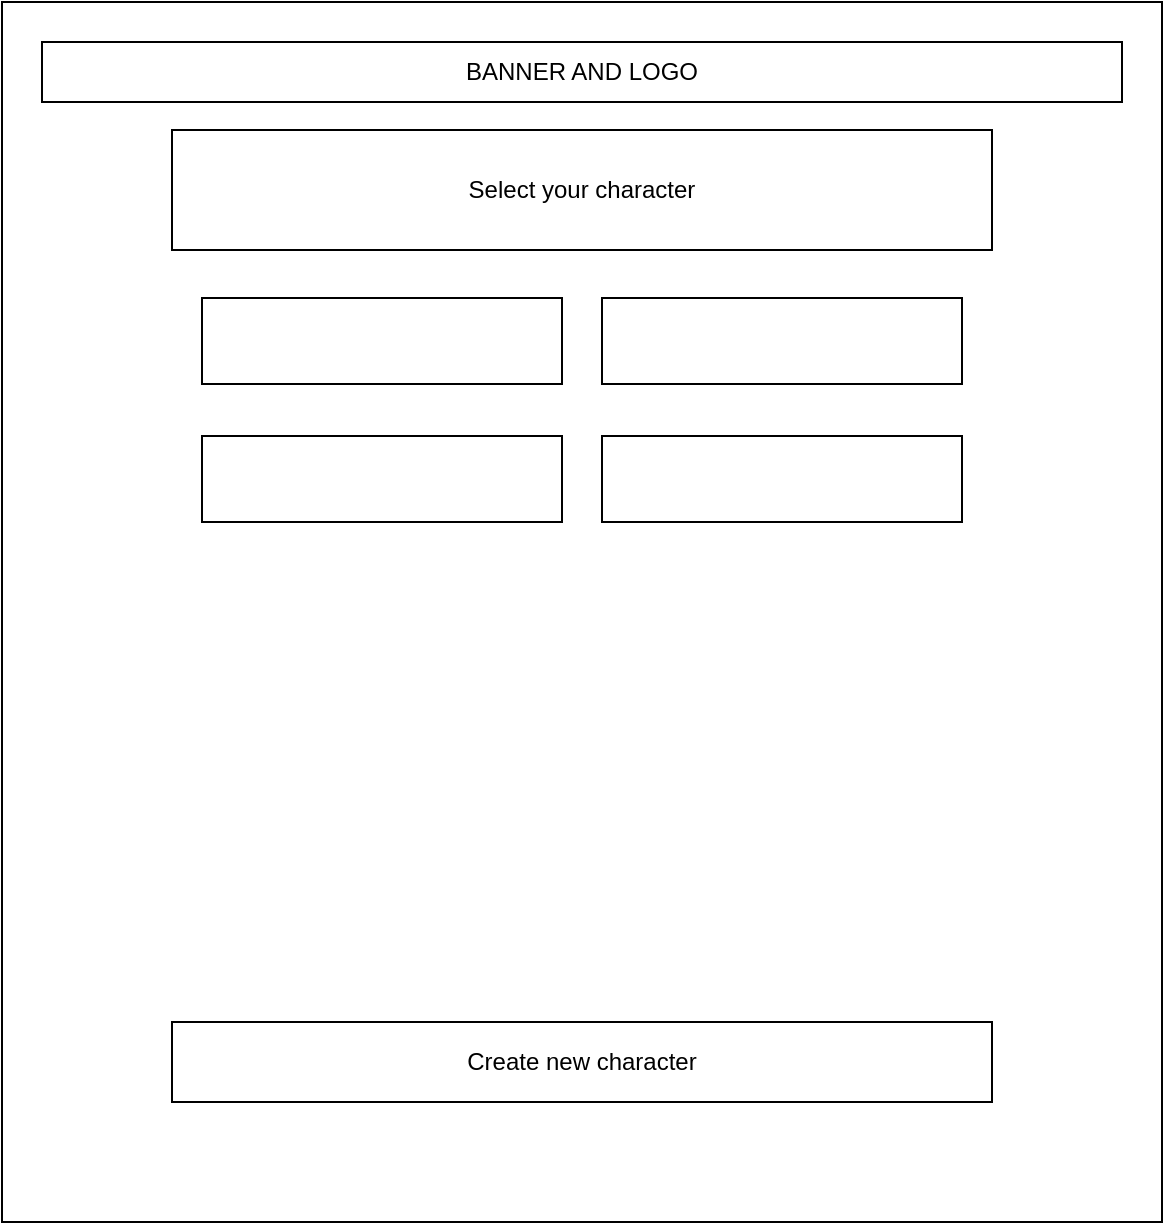 <mxfile>
    <diagram id="KPhMTZi5_pGSBdDeJnpC" name="Page-1">
        <mxGraphModel dx="1532" dy="1793" grid="1" gridSize="10" guides="1" tooltips="1" connect="1" arrows="1" fold="1" page="1" pageScale="1" pageWidth="850" pageHeight="1100" math="0" shadow="0">
            <root>
                <mxCell id="0"/>
                <mxCell id="1" parent="0"/>
                <mxCell id="4" value="" style="whiteSpace=wrap;html=1;" parent="1" vertex="1">
                    <mxGeometry x="-20" y="-30" width="580" height="610" as="geometry"/>
                </mxCell>
                <mxCell id="5" value="Select your character" style="whiteSpace=wrap;html=1;" parent="1" vertex="1">
                    <mxGeometry x="65" y="34" width="410" height="60" as="geometry"/>
                </mxCell>
                <mxCell id="6" value="" style="whiteSpace=wrap;html=1;" parent="1" vertex="1">
                    <mxGeometry x="80" y="187" width="180" height="43" as="geometry"/>
                </mxCell>
                <mxCell id="9" value="" style="whiteSpace=wrap;html=1;" parent="1" vertex="1">
                    <mxGeometry x="280" y="187" width="180" height="43" as="geometry"/>
                </mxCell>
                <mxCell id="12" value="Create new character" style="whiteSpace=wrap;html=1;" parent="1" vertex="1">
                    <mxGeometry x="65" y="480" width="410" height="40" as="geometry"/>
                </mxCell>
                <mxCell id="17" value="BANNER AND LOGO" style="whiteSpace=wrap;html=1;" parent="1" vertex="1">
                    <mxGeometry y="-10" width="540" height="30" as="geometry"/>
                </mxCell>
                <mxCell id="20" value="" style="whiteSpace=wrap;html=1;" vertex="1" parent="1">
                    <mxGeometry x="280" y="118" width="180" height="43" as="geometry"/>
                </mxCell>
                <mxCell id="21" value="" style="whiteSpace=wrap;html=1;" vertex="1" parent="1">
                    <mxGeometry x="80" y="118" width="180" height="43" as="geometry"/>
                </mxCell>
            </root>
        </mxGraphModel>
    </diagram>
</mxfile>